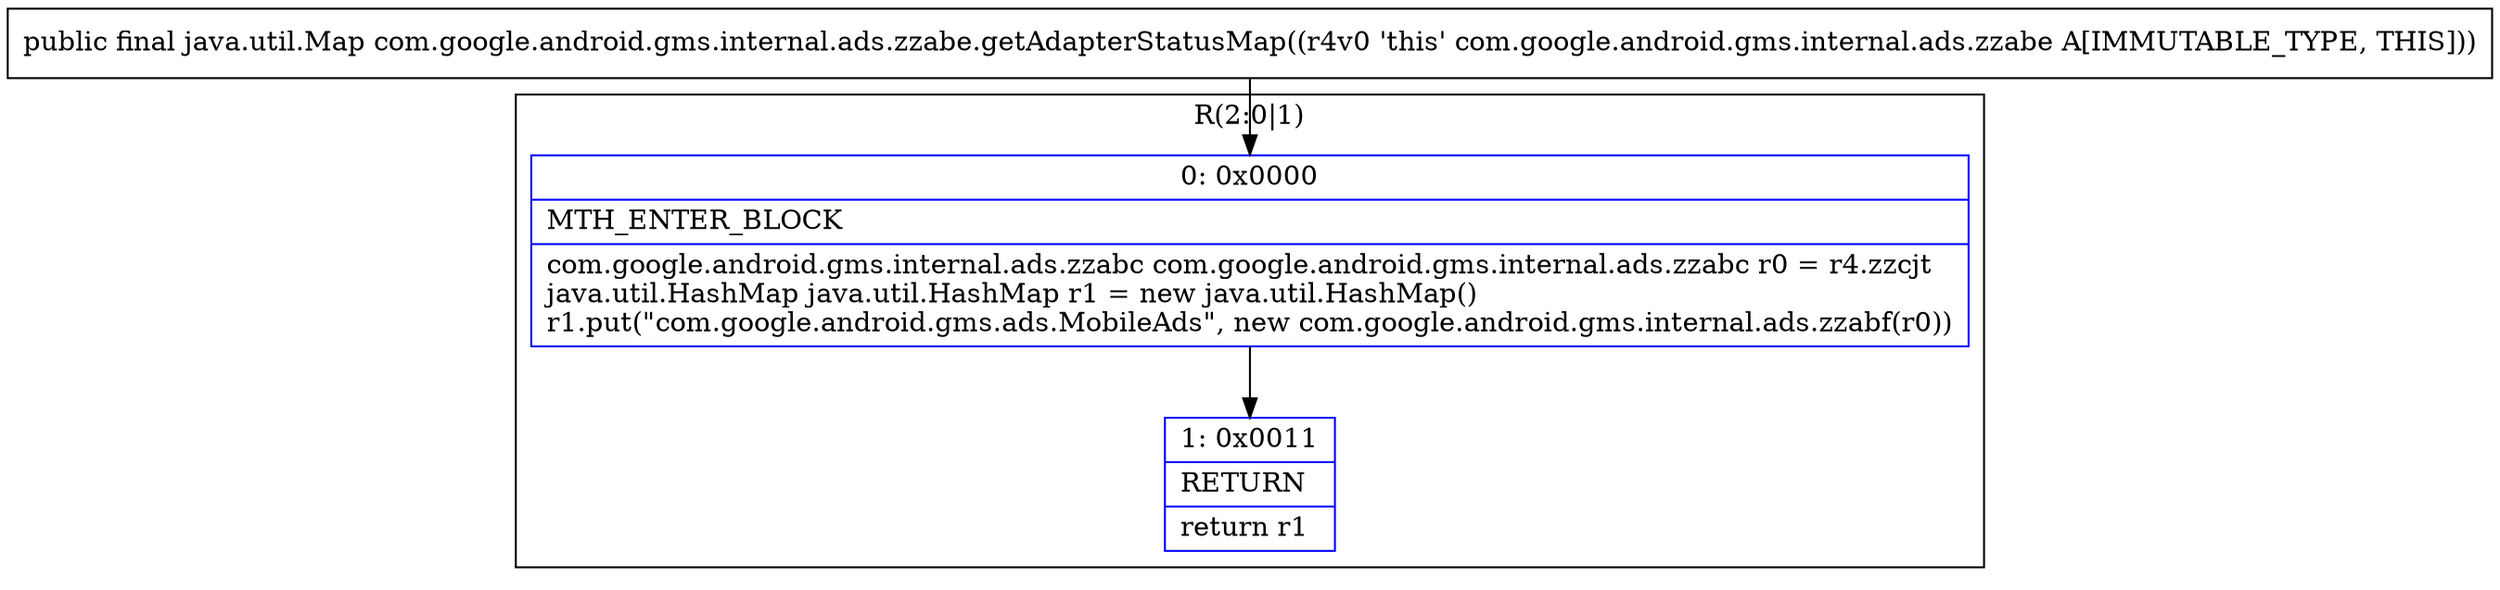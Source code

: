 digraph "CFG forcom.google.android.gms.internal.ads.zzabe.getAdapterStatusMap()Ljava\/util\/Map;" {
subgraph cluster_Region_197946292 {
label = "R(2:0|1)";
node [shape=record,color=blue];
Node_0 [shape=record,label="{0\:\ 0x0000|MTH_ENTER_BLOCK\l|com.google.android.gms.internal.ads.zzabc com.google.android.gms.internal.ads.zzabc r0 = r4.zzcjt\ljava.util.HashMap java.util.HashMap r1 = new java.util.HashMap()\lr1.put(\"com.google.android.gms.ads.MobileAds\", new com.google.android.gms.internal.ads.zzabf(r0))\l}"];
Node_1 [shape=record,label="{1\:\ 0x0011|RETURN\l|return r1\l}"];
}
MethodNode[shape=record,label="{public final java.util.Map com.google.android.gms.internal.ads.zzabe.getAdapterStatusMap((r4v0 'this' com.google.android.gms.internal.ads.zzabe A[IMMUTABLE_TYPE, THIS])) }"];
MethodNode -> Node_0;
Node_0 -> Node_1;
}

